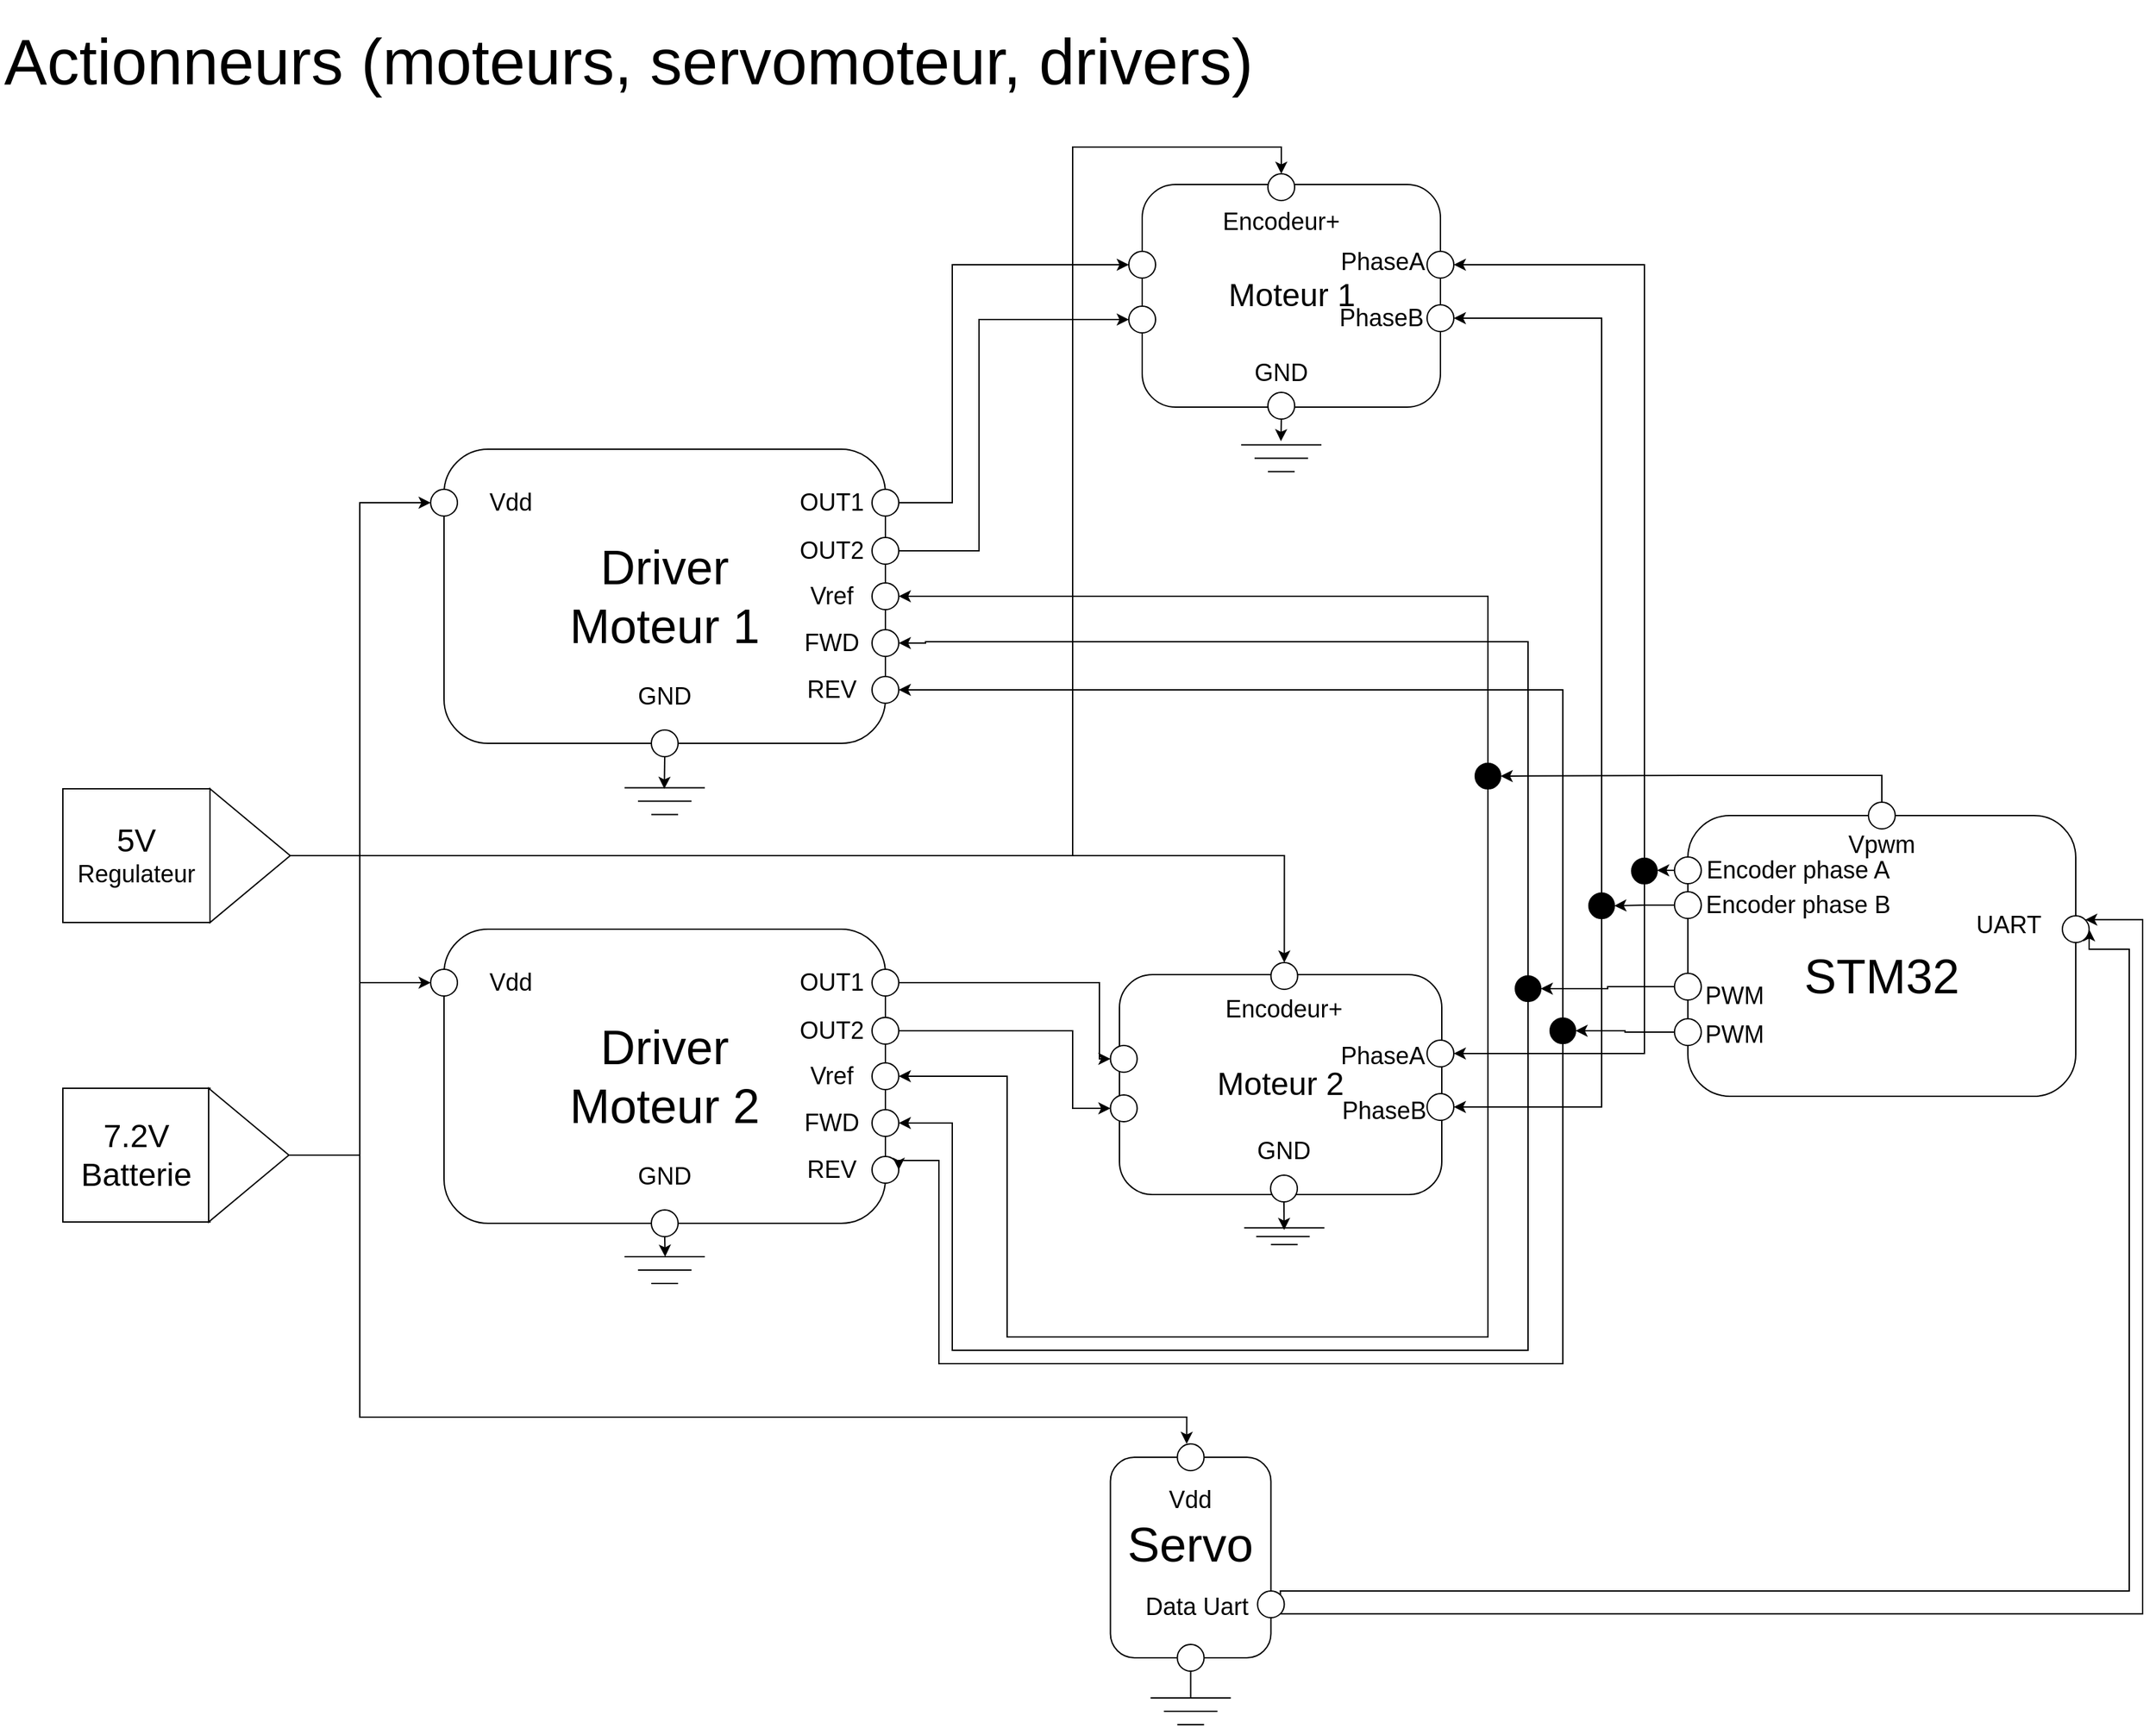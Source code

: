 <mxfile version="20.3.7" type="device"><diagram id="yaJs_AiTr__csZmTEp23" name="Page-1"><mxGraphModel dx="1966" dy="2011" grid="1" gridSize="10" guides="1" tooltips="1" connect="1" arrows="1" fold="1" page="1" pageScale="1" pageWidth="1500" pageHeight="1169" math="0" shadow="0"><root><mxCell id="0"/><mxCell id="1" parent="0"/><mxCell id="Ezad7PADaCHrqZy0jKnW-12" value="" style="rounded=1;whiteSpace=wrap;html=1;" parent="1" vertex="1"><mxGeometry x="340" y="16" width="330" height="220" as="geometry"/></mxCell><mxCell id="Ezad7PADaCHrqZy0jKnW-13" value="" style="ellipse;whiteSpace=wrap;html=1;aspect=fixed;" parent="1" vertex="1"><mxGeometry x="330" y="46" width="20" height="20" as="geometry"/></mxCell><mxCell id="F97fe4lu3n_g9ZZlrPwf-51" style="edgeStyle=orthogonalEdgeStyle;rounded=0;orthogonalLoop=1;jettySize=auto;html=1;exitX=0.5;exitY=1;exitDx=0;exitDy=0;strokeColor=#000000;fontSize=24;" edge="1" parent="1" source="Ezad7PADaCHrqZy0jKnW-16"><mxGeometry relative="1" as="geometry"><mxPoint x="504.692" y="270" as="targetPoint"/></mxGeometry></mxCell><mxCell id="Ezad7PADaCHrqZy0jKnW-16" value="" style="ellipse;whiteSpace=wrap;html=1;aspect=fixed;" parent="1" vertex="1"><mxGeometry x="495" y="226" width="20" height="20" as="geometry"/></mxCell><mxCell id="F97fe4lu3n_g9ZZlrPwf-118" style="edgeStyle=orthogonalEdgeStyle;rounded=0;orthogonalLoop=1;jettySize=auto;html=1;exitX=1;exitY=0.5;exitDx=0;exitDy=0;entryX=0;entryY=0.5;entryDx=0;entryDy=0;strokeColor=#000000;fontSize=18;" edge="1" parent="1" source="Ezad7PADaCHrqZy0jKnW-19" target="F97fe4lu3n_g9ZZlrPwf-6"><mxGeometry relative="1" as="geometry"><Array as="points"><mxPoint x="720" y="56"/><mxPoint x="720" y="-122"/></Array></mxGeometry></mxCell><mxCell id="Ezad7PADaCHrqZy0jKnW-19" value="" style="ellipse;whiteSpace=wrap;html=1;aspect=fixed;" parent="1" vertex="1"><mxGeometry x="660" y="46" width="20" height="20" as="geometry"/></mxCell><mxCell id="Ezad7PADaCHrqZy0jKnW-20" value="" style="ellipse;whiteSpace=wrap;html=1;aspect=fixed;" parent="1" vertex="1"><mxGeometry x="660" y="116" width="20" height="20" as="geometry"/></mxCell><mxCell id="Ezad7PADaCHrqZy0jKnW-21" value="" style="ellipse;whiteSpace=wrap;html=1;aspect=fixed;" parent="1" vertex="1"><mxGeometry x="660" y="151" width="20" height="20" as="geometry"/></mxCell><mxCell id="Ezad7PADaCHrqZy0jKnW-22" value="" style="ellipse;whiteSpace=wrap;html=1;aspect=fixed;" parent="1" vertex="1"><mxGeometry x="660" y="186" width="20" height="20" as="geometry"/></mxCell><mxCell id="Ezad7PADaCHrqZy0jKnW-43" value="Driver Moteur 1" style="text;html=1;strokeColor=none;fillColor=none;align=center;verticalAlign=middle;whiteSpace=wrap;rounded=0;fontSize=36;" parent="1" vertex="1"><mxGeometry x="420" y="111" width="170" height="30" as="geometry"/></mxCell><mxCell id="Ezad7PADaCHrqZy0jKnW-51" value="Vdd" style="text;html=1;strokeColor=none;fillColor=none;align=center;verticalAlign=middle;whiteSpace=wrap;rounded=0;fontSize=18;" parent="1" vertex="1"><mxGeometry x="360" y="41" width="60" height="30" as="geometry"/></mxCell><mxCell id="Ezad7PADaCHrqZy0jKnW-52" value="OUT1" style="text;html=1;strokeColor=none;fillColor=none;align=center;verticalAlign=middle;whiteSpace=wrap;rounded=0;fontSize=18;" parent="1" vertex="1"><mxGeometry x="600" y="41" width="60" height="30" as="geometry"/></mxCell><mxCell id="Ezad7PADaCHrqZy0jKnW-53" value="OUT2" style="text;html=1;strokeColor=none;fillColor=none;align=center;verticalAlign=middle;whiteSpace=wrap;rounded=0;fontSize=18;" parent="1" vertex="1"><mxGeometry x="600" y="77" width="60" height="30" as="geometry"/></mxCell><mxCell id="Ezad7PADaCHrqZy0jKnW-54" value="GND" style="text;html=1;strokeColor=none;fillColor=none;align=center;verticalAlign=middle;whiteSpace=wrap;rounded=0;fontSize=18;" parent="1" vertex="1"><mxGeometry x="475" y="186" width="60" height="30" as="geometry"/></mxCell><mxCell id="Ezad7PADaCHrqZy0jKnW-55" value="Vref" style="text;html=1;strokeColor=none;fillColor=none;align=center;verticalAlign=middle;whiteSpace=wrap;rounded=0;fontSize=18;" parent="1" vertex="1"><mxGeometry x="600" y="111" width="60" height="30" as="geometry"/></mxCell><mxCell id="Ezad7PADaCHrqZy0jKnW-56" value="FWD&lt;span style=&quot;color: rgba(0, 0, 0, 0); font-family: monospace; font-size: 0px; text-align: start;&quot;&gt;%3CmxGraphModel%3E%3Croot%3E%3CmxCell%20id%3D%220%22%2F%3E%3CmxCell%20id%3D%221%22%20parent%3D%220%22%2F%3E%3CmxCell%20id%3D%222%22%20value%3D%22Vdd%22%20style%3D%22text%3Bhtml%3D1%3BstrokeColor%3Dnone%3BfillColor%3Dnone%3Balign%3Dcenter%3BverticalAlign%3Dmiddle%3BwhiteSpace%3Dwrap%3Brounded%3D0%3BfontSize%3D18%3B%22%20vertex%3D%221%22%20parent%3D%221%22%3E%3CmxGeometry%20x%3D%22820%22%20y%3D%22295%22%20width%3D%2260%22%20height%3D%2230%22%20as%3D%22geometry%22%2F%3E%3C%2FmxCell%3E%3C%2Froot%3E%3C%2FmxGraphModel%3E&lt;/span&gt;" style="text;html=1;strokeColor=none;fillColor=none;align=center;verticalAlign=middle;whiteSpace=wrap;rounded=0;fontSize=18;" parent="1" vertex="1"><mxGeometry x="600" y="146" width="60" height="30" as="geometry"/></mxCell><mxCell id="Ezad7PADaCHrqZy0jKnW-57" value="REV" style="text;html=1;strokeColor=none;fillColor=none;align=center;verticalAlign=middle;whiteSpace=wrap;rounded=0;fontSize=18;" parent="1" vertex="1"><mxGeometry x="600" y="181" width="60" height="30" as="geometry"/></mxCell><mxCell id="Ezad7PADaCHrqZy0jKnW-58" value="" style="rounded=1;whiteSpace=wrap;html=1;fontSize=18;" parent="1" vertex="1"><mxGeometry x="1270" y="290" width="290" height="210" as="geometry"/></mxCell><mxCell id="Ezad7PADaCHrqZy0jKnW-65" value="&lt;font style=&quot;font-size: 36px;&quot;&gt;STM32&lt;/font&gt;" style="text;html=1;strokeColor=none;fillColor=none;align=center;verticalAlign=middle;whiteSpace=wrap;rounded=0;fontSize=18;" parent="1" vertex="1"><mxGeometry x="1385" y="395" width="60" height="30" as="geometry"/></mxCell><mxCell id="F97fe4lu3n_g9ZZlrPwf-148" style="edgeStyle=orthogonalEdgeStyle;rounded=0;orthogonalLoop=1;jettySize=auto;html=1;exitX=0;exitY=0.5;exitDx=0;exitDy=0;entryX=1;entryY=0.5;entryDx=0;entryDy=0;strokeColor=#000000;fontSize=18;" edge="1" parent="1" source="Ezad7PADaCHrqZy0jKnW-66" target="F97fe4lu3n_g9ZZlrPwf-108"><mxGeometry relative="1" as="geometry"/></mxCell><mxCell id="Ezad7PADaCHrqZy0jKnW-66" value="" style="ellipse;whiteSpace=wrap;html=1;aspect=fixed;fontSize=36;" parent="1" vertex="1"><mxGeometry x="1260" y="347" width="20" height="20" as="geometry"/></mxCell><mxCell id="F97fe4lu3n_g9ZZlrPwf-69" style="edgeStyle=orthogonalEdgeStyle;rounded=0;orthogonalLoop=1;jettySize=auto;html=1;exitX=0;exitY=0.5;exitDx=0;exitDy=0;entryX=1;entryY=0.5;entryDx=0;entryDy=0;strokeColor=#000000;fontSize=24;" edge="1" parent="1" source="Ezad7PADaCHrqZy0jKnW-67" target="F97fe4lu3n_g9ZZlrPwf-67"><mxGeometry relative="1" as="geometry"/></mxCell><mxCell id="Ezad7PADaCHrqZy0jKnW-67" value="" style="ellipse;whiteSpace=wrap;html=1;aspect=fixed;fontSize=36;" parent="1" vertex="1"><mxGeometry x="1260" y="408" width="20" height="20" as="geometry"/></mxCell><mxCell id="F97fe4lu3n_g9ZZlrPwf-70" style="edgeStyle=orthogonalEdgeStyle;rounded=0;orthogonalLoop=1;jettySize=auto;html=1;exitX=0;exitY=0.5;exitDx=0;exitDy=0;entryX=1;entryY=0.5;entryDx=0;entryDy=0;strokeColor=#000000;fontSize=24;" edge="1" parent="1" source="Ezad7PADaCHrqZy0jKnW-68" target="F97fe4lu3n_g9ZZlrPwf-68"><mxGeometry relative="1" as="geometry"/></mxCell><mxCell id="Ezad7PADaCHrqZy0jKnW-68" value="" style="ellipse;whiteSpace=wrap;html=1;aspect=fixed;fontSize=36;" parent="1" vertex="1"><mxGeometry x="1260" y="442" width="20" height="20" as="geometry"/></mxCell><mxCell id="Ezad7PADaCHrqZy0jKnW-96" value="" style="rounded=1;whiteSpace=wrap;html=1;fontSize=36;fillColor=#FFFFFF;" parent="1" vertex="1"><mxGeometry x="838.25" y="770" width="120" height="150" as="geometry"/></mxCell><mxCell id="Ezad7PADaCHrqZy0jKnW-97" value="Servo" style="text;html=1;strokeColor=none;fillColor=none;align=center;verticalAlign=middle;whiteSpace=wrap;rounded=0;fontSize=36;" parent="1" vertex="1"><mxGeometry x="848.25" y="820" width="100" height="30" as="geometry"/></mxCell><mxCell id="Ezad7PADaCHrqZy0jKnW-98" value="" style="ellipse;whiteSpace=wrap;html=1;aspect=fixed;fontSize=36;fillColor=#FFFFFF;" parent="1" vertex="1"><mxGeometry x="888.25" y="760" width="20" height="20" as="geometry"/></mxCell><mxCell id="Ezad7PADaCHrqZy0jKnW-99" value="" style="ellipse;whiteSpace=wrap;html=1;aspect=fixed;fontSize=36;fillColor=#FFFFFF;" parent="1" vertex="1"><mxGeometry x="888.25" y="910" width="20" height="20" as="geometry"/></mxCell><mxCell id="F97fe4lu3n_g9ZZlrPwf-145" style="edgeStyle=orthogonalEdgeStyle;rounded=0;orthogonalLoop=1;jettySize=auto;html=1;exitX=1;exitY=0;exitDx=0;exitDy=0;entryX=1;entryY=0.5;entryDx=0;entryDy=0;strokeColor=#000000;fontSize=18;" edge="1" parent="1" source="Ezad7PADaCHrqZy0jKnW-100" target="Ezad7PADaCHrqZy0jKnW-106"><mxGeometry relative="1" as="geometry"><Array as="points"><mxPoint x="965" y="870"/><mxPoint x="1600" y="870"/><mxPoint x="1600" y="390"/><mxPoint x="1570" y="390"/></Array></mxGeometry></mxCell><mxCell id="F97fe4lu3n_g9ZZlrPwf-160" style="edgeStyle=orthogonalEdgeStyle;rounded=0;orthogonalLoop=1;jettySize=auto;html=1;exitX=1;exitY=1;exitDx=0;exitDy=0;entryX=1;entryY=0;entryDx=0;entryDy=0;strokeColor=#000000;fontSize=18;" edge="1" parent="1" source="Ezad7PADaCHrqZy0jKnW-100" target="Ezad7PADaCHrqZy0jKnW-106"><mxGeometry relative="1" as="geometry"><Array as="points"><mxPoint x="1610" y="887"/><mxPoint x="1610" y="368"/></Array></mxGeometry></mxCell><mxCell id="Ezad7PADaCHrqZy0jKnW-100" value="" style="ellipse;whiteSpace=wrap;html=1;aspect=fixed;fontSize=36;fillColor=#FFFFFF;" parent="1" vertex="1"><mxGeometry x="948.25" y="870" width="20" height="20" as="geometry"/></mxCell><mxCell id="Ezad7PADaCHrqZy0jKnW-101" value="" style="endArrow=none;html=1;rounded=0;fontSize=18;" parent="1" edge="1"><mxGeometry width="50" height="50" relative="1" as="geometry"><mxPoint x="868.25" y="950" as="sourcePoint"/><mxPoint x="928.25" y="950" as="targetPoint"/></mxGeometry></mxCell><mxCell id="Ezad7PADaCHrqZy0jKnW-102" value="" style="endArrow=none;html=1;rounded=0;fontSize=18;" parent="1" edge="1"><mxGeometry width="50" height="50" relative="1" as="geometry"><mxPoint x="878.25" y="960" as="sourcePoint"/><mxPoint x="918.25" y="960" as="targetPoint"/></mxGeometry></mxCell><mxCell id="Ezad7PADaCHrqZy0jKnW-103" value="" style="endArrow=none;html=1;rounded=0;fontSize=18;" parent="1" edge="1"><mxGeometry width="50" height="50" relative="1" as="geometry"><mxPoint x="888.25" y="970" as="sourcePoint"/><mxPoint x="908.25" y="970" as="targetPoint"/></mxGeometry></mxCell><mxCell id="Ezad7PADaCHrqZy0jKnW-104" value="" style="endArrow=none;html=1;rounded=0;fontSize=36;exitX=0.5;exitY=1;exitDx=0;exitDy=0;" parent="1" source="Ezad7PADaCHrqZy0jKnW-99" edge="1"><mxGeometry width="50" height="50" relative="1" as="geometry"><mxPoint x="1308.25" y="940" as="sourcePoint"/><mxPoint x="898.25" y="950" as="targetPoint"/></mxGeometry></mxCell><mxCell id="Ezad7PADaCHrqZy0jKnW-106" value="" style="ellipse;whiteSpace=wrap;html=1;aspect=fixed;fontSize=36;fillColor=#FFFFFF;" parent="1" vertex="1"><mxGeometry x="1550" y="365" width="20" height="20" as="geometry"/></mxCell><mxCell id="Ezad7PADaCHrqZy0jKnW-109" value="&lt;font style=&quot;font-size: 18px;&quot;&gt;Vdd&lt;/font&gt;" style="text;html=1;strokeColor=none;fillColor=none;align=center;verticalAlign=middle;whiteSpace=wrap;rounded=0;fontSize=36;" parent="1" vertex="1"><mxGeometry x="868.25" y="780" width="60" height="30" as="geometry"/></mxCell><mxCell id="Ezad7PADaCHrqZy0jKnW-110" value="&lt;span style=&quot;font-size: 18px;&quot;&gt;Data Uart&lt;/span&gt;" style="text;html=1;strokeColor=none;fillColor=none;align=center;verticalAlign=middle;whiteSpace=wrap;rounded=0;fontSize=36;" parent="1" vertex="1"><mxGeometry x="858.25" y="860" width="90" height="30" as="geometry"/></mxCell><mxCell id="Ezad7PADaCHrqZy0jKnW-111" value="&lt;font style=&quot;font-size: 18px;&quot;&gt;UART&lt;br&gt;&lt;/font&gt;" style="text;html=1;strokeColor=none;fillColor=none;align=center;verticalAlign=middle;whiteSpace=wrap;rounded=0;fontSize=36;" parent="1" vertex="1"><mxGeometry x="1480" y="350" width="60" height="30" as="geometry"/></mxCell><mxCell id="Ezad7PADaCHrqZy0jKnW-112" value="&lt;font style=&quot;font-size: 18px;&quot;&gt;PWM&lt;/font&gt;" style="text;html=1;strokeColor=none;fillColor=none;align=center;verticalAlign=middle;whiteSpace=wrap;rounded=0;fontSize=36;" parent="1" vertex="1"><mxGeometry x="1275" y="432" width="60" height="30" as="geometry"/></mxCell><mxCell id="Ezad7PADaCHrqZy0jKnW-113" value="&lt;font style=&quot;font-size: 18px;&quot;&gt;PWM&lt;/font&gt;" style="text;html=1;strokeColor=none;fillColor=none;align=center;verticalAlign=middle;whiteSpace=wrap;rounded=0;fontSize=36;" parent="1" vertex="1"><mxGeometry x="1275" y="403" width="60" height="30" as="geometry"/></mxCell><mxCell id="Ezad7PADaCHrqZy0jKnW-114" value="&lt;font style=&quot;font-size: 18px;&quot;&gt;Vpwm&lt;/font&gt;" style="text;html=1;strokeColor=none;fillColor=none;align=center;verticalAlign=middle;whiteSpace=wrap;rounded=0;fontSize=36;" parent="1" vertex="1"><mxGeometry x="1385" y="290" width="60" height="30" as="geometry"/></mxCell><mxCell id="ZsWHqV0eEDqbIFWcdJZ_-2" value="" style="whiteSpace=wrap;html=1;rotation=-90;" parent="1" vertex="1"><mxGeometry x="60" y="489" width="100" height="110" as="geometry"/></mxCell><mxCell id="ZsWHqV0eEDqbIFWcdJZ_-4" value="&lt;font style=&quot;font-size: 24px;&quot;&gt;7.2V&lt;br&gt;Batterie&lt;/font&gt;" style="text;html=1;strokeColor=none;fillColor=none;align=center;verticalAlign=middle;whiteSpace=wrap;rounded=0;" parent="1" vertex="1"><mxGeometry x="80" y="529" width="60" height="30" as="geometry"/></mxCell><mxCell id="F97fe4lu3n_g9ZZlrPwf-79" style="edgeStyle=orthogonalEdgeStyle;rounded=0;orthogonalLoop=1;jettySize=auto;html=1;exitX=1;exitY=0.5;exitDx=0;exitDy=0;entryX=0;entryY=0.5;entryDx=0;entryDy=0;strokeColor=#000000;fontSize=48;" edge="1" parent="1" source="ZsWHqV0eEDqbIFWcdJZ_-5" target="F97fe4lu3n_g9ZZlrPwf-13"><mxGeometry relative="1" as="geometry"/></mxCell><mxCell id="F97fe4lu3n_g9ZZlrPwf-80" style="edgeStyle=orthogonalEdgeStyle;rounded=0;orthogonalLoop=1;jettySize=auto;html=1;exitX=1;exitY=0.5;exitDx=0;exitDy=0;entryX=0;entryY=0.5;entryDx=0;entryDy=0;strokeColor=#000000;fontSize=48;" edge="1" parent="1" source="ZsWHqV0eEDqbIFWcdJZ_-5" target="Ezad7PADaCHrqZy0jKnW-13"><mxGeometry relative="1" as="geometry"/></mxCell><mxCell id="F97fe4lu3n_g9ZZlrPwf-159" style="edgeStyle=orthogonalEdgeStyle;rounded=0;orthogonalLoop=1;jettySize=auto;html=1;exitX=1;exitY=0.5;exitDx=0;exitDy=0;entryX=0.5;entryY=0;entryDx=0;entryDy=0;strokeColor=#000000;fontSize=18;" edge="1" parent="1"><mxGeometry relative="1" as="geometry"><mxPoint x="221" y="544" as="sourcePoint"/><mxPoint x="895.25" y="760" as="targetPoint"/><Array as="points"><mxPoint x="277" y="544"/><mxPoint x="277" y="740"/><mxPoint x="895" y="740"/></Array></mxGeometry></mxCell><mxCell id="ZsWHqV0eEDqbIFWcdJZ_-5" value="" style="triangle;whiteSpace=wrap;html=1;fontSize=24;rotation=0;" parent="1" vertex="1"><mxGeometry x="164" y="494" width="60" height="100" as="geometry"/></mxCell><mxCell id="ZsWHqV0eEDqbIFWcdJZ_-6" value="" style="whiteSpace=wrap;html=1;rotation=-90;" parent="1" vertex="1"><mxGeometry x="60" y="265" width="100" height="110" as="geometry"/></mxCell><mxCell id="F97fe4lu3n_g9ZZlrPwf-139" style="edgeStyle=orthogonalEdgeStyle;rounded=0;orthogonalLoop=1;jettySize=auto;html=1;exitX=1;exitY=0.5;exitDx=0;exitDy=0;entryX=0.5;entryY=0;entryDx=0;entryDy=0;strokeColor=#000000;fontSize=18;" edge="1" parent="1" source="ZsWHqV0eEDqbIFWcdJZ_-7" target="F97fe4lu3n_g9ZZlrPwf-82"><mxGeometry relative="1" as="geometry"/></mxCell><mxCell id="F97fe4lu3n_g9ZZlrPwf-140" style="edgeStyle=orthogonalEdgeStyle;rounded=0;orthogonalLoop=1;jettySize=auto;html=1;exitX=1;exitY=0.5;exitDx=0;exitDy=0;strokeColor=#000000;fontSize=18;entryX=0.5;entryY=0;entryDx=0;entryDy=0;" edge="1" parent="1" source="ZsWHqV0eEDqbIFWcdJZ_-7" target="F97fe4lu3n_g9ZZlrPwf-85"><mxGeometry relative="1" as="geometry"><mxPoint x="850" y="-30" as="targetPoint"/><Array as="points"><mxPoint x="810" y="320"/><mxPoint x="810" y="-210"/><mxPoint x="966" y="-210"/></Array></mxGeometry></mxCell><mxCell id="ZsWHqV0eEDqbIFWcdJZ_-7" value="" style="triangle;whiteSpace=wrap;html=1;fontSize=24;rotation=0;" parent="1" vertex="1"><mxGeometry x="165" y="270" width="60" height="100" as="geometry"/></mxCell><mxCell id="ZsWHqV0eEDqbIFWcdJZ_-8" value="&lt;font style=&quot;&quot;&gt;&lt;span style=&quot;font-size: 24px;&quot;&gt;5V&lt;/span&gt;&lt;br&gt;&lt;font style=&quot;font-size: 18px;&quot;&gt;Regulateur&lt;/font&gt;&lt;/font&gt;" style="text;html=1;strokeColor=none;fillColor=none;align=center;verticalAlign=middle;whiteSpace=wrap;rounded=0;" parent="1" vertex="1"><mxGeometry x="80" y="305" width="60" height="30" as="geometry"/></mxCell><mxCell id="F97fe4lu3n_g9ZZlrPwf-119" style="edgeStyle=orthogonalEdgeStyle;rounded=0;orthogonalLoop=1;jettySize=auto;html=1;exitX=1;exitY=0.5;exitDx=0;exitDy=0;entryX=0;entryY=0.5;entryDx=0;entryDy=0;strokeColor=#000000;fontSize=18;" edge="1" parent="1" source="F97fe4lu3n_g9ZZlrPwf-2" target="F97fe4lu3n_g9ZZlrPwf-7"><mxGeometry relative="1" as="geometry"><Array as="points"><mxPoint x="740" y="92"/><mxPoint x="740" y="-81"/></Array></mxGeometry></mxCell><mxCell id="F97fe4lu3n_g9ZZlrPwf-2" value="" style="ellipse;whiteSpace=wrap;html=1;aspect=fixed;" vertex="1" parent="1"><mxGeometry x="660" y="82" width="20" height="20" as="geometry"/></mxCell><mxCell id="F97fe4lu3n_g9ZZlrPwf-4" value="" style="rounded=1;whiteSpace=wrap;html=1;fontSize=36;rotation=90;" vertex="1" parent="1"><mxGeometry x="890.25" y="-210.25" width="166.5" height="223" as="geometry"/></mxCell><mxCell id="F97fe4lu3n_g9ZZlrPwf-5" value="" style="rounded=1;whiteSpace=wrap;html=1;fontSize=36;rotation=90;" vertex="1" parent="1"><mxGeometry x="883.25" y="370.75" width="164.5" height="241" as="geometry"/></mxCell><mxCell id="F97fe4lu3n_g9ZZlrPwf-6" value="" style="ellipse;whiteSpace=wrap;html=1;aspect=fixed;fontSize=36;" vertex="1" parent="1"><mxGeometry x="852" y="-132" width="20" height="20" as="geometry"/></mxCell><mxCell id="F97fe4lu3n_g9ZZlrPwf-7" value="" style="ellipse;whiteSpace=wrap;html=1;aspect=fixed;fontSize=36;" vertex="1" parent="1"><mxGeometry x="852" y="-91" width="20" height="20" as="geometry"/></mxCell><mxCell id="F97fe4lu3n_g9ZZlrPwf-8" value="" style="ellipse;whiteSpace=wrap;html=1;aspect=fixed;fontSize=36;" vertex="1" parent="1"><mxGeometry x="838.25" y="462" width="20" height="20" as="geometry"/></mxCell><mxCell id="F97fe4lu3n_g9ZZlrPwf-9" value="" style="ellipse;whiteSpace=wrap;html=1;aspect=fixed;fontSize=36;" vertex="1" parent="1"><mxGeometry x="838.25" y="499" width="20" height="20" as="geometry"/></mxCell><mxCell id="F97fe4lu3n_g9ZZlrPwf-10" value="Moteur 1" style="text;html=1;strokeColor=none;fillColor=none;align=center;verticalAlign=middle;whiteSpace=wrap;rounded=0;fontSize=24;" vertex="1" parent="1"><mxGeometry x="913.5" y="-113.75" width="120" height="30" as="geometry"/></mxCell><mxCell id="F97fe4lu3n_g9ZZlrPwf-11" value="Moteur 2" style="text;html=1;strokeColor=none;fillColor=none;align=center;verticalAlign=middle;whiteSpace=wrap;rounded=0;fontSize=24;" vertex="1" parent="1"><mxGeometry x="913" y="472.75" width="105" height="37" as="geometry"/></mxCell><mxCell id="F97fe4lu3n_g9ZZlrPwf-12" value="" style="rounded=1;whiteSpace=wrap;html=1;" vertex="1" parent="1"><mxGeometry x="340" y="375" width="330" height="220" as="geometry"/></mxCell><mxCell id="F97fe4lu3n_g9ZZlrPwf-13" value="" style="ellipse;whiteSpace=wrap;html=1;aspect=fixed;" vertex="1" parent="1"><mxGeometry x="330" y="405" width="20" height="20" as="geometry"/></mxCell><mxCell id="F97fe4lu3n_g9ZZlrPwf-40" style="edgeStyle=orthogonalEdgeStyle;rounded=0;orthogonalLoop=1;jettySize=auto;html=1;exitX=0.5;exitY=1;exitDx=0;exitDy=0;strokeColor=#000000;fontSize=24;" edge="1" parent="1" source="F97fe4lu3n_g9ZZlrPwf-14"><mxGeometry relative="1" as="geometry"><mxPoint x="505.323" y="620" as="targetPoint"/></mxGeometry></mxCell><mxCell id="F97fe4lu3n_g9ZZlrPwf-14" value="" style="ellipse;whiteSpace=wrap;html=1;aspect=fixed;" vertex="1" parent="1"><mxGeometry x="495" y="585" width="20" height="20" as="geometry"/></mxCell><mxCell id="F97fe4lu3n_g9ZZlrPwf-132" style="edgeStyle=orthogonalEdgeStyle;rounded=0;orthogonalLoop=1;jettySize=auto;html=1;exitX=1;exitY=0.5;exitDx=0;exitDy=0;entryX=0;entryY=0.5;entryDx=0;entryDy=0;strokeColor=#000000;fontSize=18;" edge="1" parent="1" source="F97fe4lu3n_g9ZZlrPwf-15" target="F97fe4lu3n_g9ZZlrPwf-8"><mxGeometry relative="1" as="geometry"><Array as="points"><mxPoint x="830" y="415"/><mxPoint x="830" y="472"/></Array></mxGeometry></mxCell><mxCell id="F97fe4lu3n_g9ZZlrPwf-15" value="" style="ellipse;whiteSpace=wrap;html=1;aspect=fixed;" vertex="1" parent="1"><mxGeometry x="660" y="405" width="20" height="20" as="geometry"/></mxCell><mxCell id="F97fe4lu3n_g9ZZlrPwf-16" value="" style="ellipse;whiteSpace=wrap;html=1;aspect=fixed;" vertex="1" parent="1"><mxGeometry x="660" y="475" width="20" height="20" as="geometry"/></mxCell><mxCell id="F97fe4lu3n_g9ZZlrPwf-17" value="" style="ellipse;whiteSpace=wrap;html=1;aspect=fixed;" vertex="1" parent="1"><mxGeometry x="660" y="510" width="20" height="20" as="geometry"/></mxCell><mxCell id="F97fe4lu3n_g9ZZlrPwf-18" value="" style="ellipse;whiteSpace=wrap;html=1;aspect=fixed;" vertex="1" parent="1"><mxGeometry x="660" y="545" width="20" height="20" as="geometry"/></mxCell><mxCell id="F97fe4lu3n_g9ZZlrPwf-19" value="Driver Moteur 2" style="text;html=1;strokeColor=none;fillColor=none;align=center;verticalAlign=middle;whiteSpace=wrap;rounded=0;fontSize=36;" vertex="1" parent="1"><mxGeometry x="420" y="470" width="170" height="30" as="geometry"/></mxCell><mxCell id="F97fe4lu3n_g9ZZlrPwf-20" value="Vdd" style="text;html=1;strokeColor=none;fillColor=none;align=center;verticalAlign=middle;whiteSpace=wrap;rounded=0;fontSize=18;" vertex="1" parent="1"><mxGeometry x="360" y="400" width="60" height="30" as="geometry"/></mxCell><mxCell id="F97fe4lu3n_g9ZZlrPwf-21" value="OUT1" style="text;html=1;strokeColor=none;fillColor=none;align=center;verticalAlign=middle;whiteSpace=wrap;rounded=0;fontSize=18;" vertex="1" parent="1"><mxGeometry x="600" y="400" width="60" height="30" as="geometry"/></mxCell><mxCell id="F97fe4lu3n_g9ZZlrPwf-22" value="OUT2" style="text;html=1;strokeColor=none;fillColor=none;align=center;verticalAlign=middle;whiteSpace=wrap;rounded=0;fontSize=18;" vertex="1" parent="1"><mxGeometry x="600" y="436" width="60" height="30" as="geometry"/></mxCell><mxCell id="F97fe4lu3n_g9ZZlrPwf-23" value="GND" style="text;html=1;strokeColor=none;fillColor=none;align=center;verticalAlign=middle;whiteSpace=wrap;rounded=0;fontSize=18;" vertex="1" parent="1"><mxGeometry x="475" y="545" width="60" height="30" as="geometry"/></mxCell><mxCell id="F97fe4lu3n_g9ZZlrPwf-24" value="Vref" style="text;html=1;strokeColor=none;fillColor=none;align=center;verticalAlign=middle;whiteSpace=wrap;rounded=0;fontSize=18;" vertex="1" parent="1"><mxGeometry x="600" y="470" width="60" height="30" as="geometry"/></mxCell><mxCell id="F97fe4lu3n_g9ZZlrPwf-25" value="FWD&lt;span style=&quot;color: rgba(0, 0, 0, 0); font-family: monospace; font-size: 0px; text-align: start;&quot;&gt;%3CmxGraphModel%3E%3Croot%3E%3CmxCell%20id%3D%220%22%2F%3E%3CmxCell%20id%3D%221%22%20parent%3D%220%22%2F%3E%3CmxCell%20id%3D%222%22%20value%3D%22Vdd%22%20style%3D%22text%3Bhtml%3D1%3BstrokeColor%3Dnone%3BfillColor%3Dnone%3Balign%3Dcenter%3BverticalAlign%3Dmiddle%3BwhiteSpace%3Dwrap%3Brounded%3D0%3BfontSize%3D18%3B%22%20vertex%3D%221%22%20parent%3D%221%22%3E%3CmxGeometry%20x%3D%22820%22%20y%3D%22295%22%20width%3D%2260%22%20height%3D%2230%22%20as%3D%22geometry%22%2F%3E%3C%2FmxCell%3E%3C%2Froot%3E%3C%2FmxGraphModel%3E&lt;/span&gt;" style="text;html=1;strokeColor=none;fillColor=none;align=center;verticalAlign=middle;whiteSpace=wrap;rounded=0;fontSize=18;" vertex="1" parent="1"><mxGeometry x="600" y="505" width="60" height="30" as="geometry"/></mxCell><mxCell id="F97fe4lu3n_g9ZZlrPwf-26" value="REV" style="text;html=1;strokeColor=none;fillColor=none;align=center;verticalAlign=middle;whiteSpace=wrap;rounded=0;fontSize=18;" vertex="1" parent="1"><mxGeometry x="600" y="540" width="60" height="30" as="geometry"/></mxCell><mxCell id="F97fe4lu3n_g9ZZlrPwf-134" style="edgeStyle=orthogonalEdgeStyle;rounded=0;orthogonalLoop=1;jettySize=auto;html=1;exitX=1;exitY=0.5;exitDx=0;exitDy=0;entryX=0;entryY=0.5;entryDx=0;entryDy=0;strokeColor=#000000;fontSize=18;" edge="1" parent="1" source="F97fe4lu3n_g9ZZlrPwf-27" target="F97fe4lu3n_g9ZZlrPwf-9"><mxGeometry relative="1" as="geometry"><Array as="points"><mxPoint x="810" y="451"/><mxPoint x="810" y="509"/></Array></mxGeometry></mxCell><mxCell id="F97fe4lu3n_g9ZZlrPwf-27" value="" style="ellipse;whiteSpace=wrap;html=1;aspect=fixed;" vertex="1" parent="1"><mxGeometry x="660" y="441" width="20" height="20" as="geometry"/></mxCell><mxCell id="F97fe4lu3n_g9ZZlrPwf-37" value="" style="endArrow=none;html=1;rounded=0;fontSize=18;" edge="1" parent="1"><mxGeometry width="50" height="50" relative="1" as="geometry"><mxPoint x="495" y="640" as="sourcePoint"/><mxPoint x="515" y="640" as="targetPoint"/></mxGeometry></mxCell><mxCell id="F97fe4lu3n_g9ZZlrPwf-38" value="" style="endArrow=none;html=1;rounded=0;fontSize=18;" edge="1" parent="1"><mxGeometry width="50" height="50" relative="1" as="geometry"><mxPoint x="485" y="630" as="sourcePoint"/><mxPoint x="525" y="630" as="targetPoint"/></mxGeometry></mxCell><mxCell id="F97fe4lu3n_g9ZZlrPwf-39" value="" style="endArrow=none;html=1;rounded=0;fontSize=18;" edge="1" parent="1"><mxGeometry width="50" height="50" relative="1" as="geometry"><mxPoint x="475" y="620" as="sourcePoint"/><mxPoint x="535" y="620" as="targetPoint"/></mxGeometry></mxCell><mxCell id="F97fe4lu3n_g9ZZlrPwf-48" value="" style="endArrow=none;html=1;rounded=0;fontSize=18;" edge="1" parent="1"><mxGeometry width="50" height="50" relative="1" as="geometry"><mxPoint x="495" y="289.23" as="sourcePoint"/><mxPoint x="515" y="289.23" as="targetPoint"/></mxGeometry></mxCell><mxCell id="F97fe4lu3n_g9ZZlrPwf-49" value="" style="endArrow=none;html=1;rounded=0;fontSize=18;" edge="1" parent="1"><mxGeometry width="50" height="50" relative="1" as="geometry"><mxPoint x="485" y="279.23" as="sourcePoint"/><mxPoint x="525" y="279.23" as="targetPoint"/></mxGeometry></mxCell><mxCell id="F97fe4lu3n_g9ZZlrPwf-50" value="" style="endArrow=none;html=1;rounded=0;fontSize=18;" edge="1" parent="1"><mxGeometry width="50" height="50" relative="1" as="geometry"><mxPoint x="475" y="269.23" as="sourcePoint"/><mxPoint x="535" y="269.23" as="targetPoint"/></mxGeometry></mxCell><mxCell id="F97fe4lu3n_g9ZZlrPwf-92" style="edgeStyle=orthogonalEdgeStyle;rounded=0;orthogonalLoop=1;jettySize=auto;html=1;exitX=0.5;exitY=1;exitDx=0;exitDy=0;strokeColor=#000000;fontSize=18;" edge="1" parent="1" source="Ezad7PADaCHrqZy0jKnW-87"><mxGeometry relative="1" as="geometry"><mxPoint x="680" y="485" as="targetPoint"/><Array as="points"><mxPoint x="1120" y="680"/><mxPoint x="761" y="680"/><mxPoint x="761" y="485"/></Array></mxGeometry></mxCell><mxCell id="F97fe4lu3n_g9ZZlrPwf-93" style="edgeStyle=orthogonalEdgeStyle;rounded=0;orthogonalLoop=1;jettySize=auto;html=1;exitX=0.5;exitY=0;exitDx=0;exitDy=0;strokeColor=#000000;fontSize=18;entryX=1;entryY=0.5;entryDx=0;entryDy=0;" edge="1" parent="1" source="Ezad7PADaCHrqZy0jKnW-87" target="Ezad7PADaCHrqZy0jKnW-20"><mxGeometry relative="1" as="geometry"><mxPoint x="700" y="150" as="targetPoint"/><Array as="points"><mxPoint x="1120" y="126"/></Array></mxGeometry></mxCell><mxCell id="Ezad7PADaCHrqZy0jKnW-87" value="" style="ellipse;whiteSpace=wrap;html=1;aspect=fixed;fontSize=36;fillColor=#000000;" parent="1" vertex="1"><mxGeometry x="1111" y="251" width="19" height="19" as="geometry"/></mxCell><mxCell id="F97fe4lu3n_g9ZZlrPwf-73" style="edgeStyle=orthogonalEdgeStyle;rounded=0;orthogonalLoop=1;jettySize=auto;html=1;exitX=0.5;exitY=0;exitDx=0;exitDy=0;strokeColor=#000000;fontSize=24;entryX=1;entryY=0.5;entryDx=0;entryDy=0;" edge="1" parent="1" source="F97fe4lu3n_g9ZZlrPwf-67" target="Ezad7PADaCHrqZy0jKnW-21"><mxGeometry relative="1" as="geometry"><mxPoint x="1129.5" y="395" as="sourcePoint"/><mxPoint x="650.0" y="161" as="targetPoint"/><Array as="points"><mxPoint x="1150" y="160"/><mxPoint x="700" y="160"/></Array></mxGeometry></mxCell><mxCell id="F97fe4lu3n_g9ZZlrPwf-149" style="edgeStyle=orthogonalEdgeStyle;rounded=0;orthogonalLoop=1;jettySize=auto;html=1;exitX=0.5;exitY=1;exitDx=0;exitDy=0;strokeColor=#000000;fontSize=18;entryX=1;entryY=0.5;entryDx=0;entryDy=0;" edge="1" parent="1" source="F97fe4lu3n_g9ZZlrPwf-67" target="F97fe4lu3n_g9ZZlrPwf-17"><mxGeometry relative="1" as="geometry"><mxPoint x="710" y="530" as="targetPoint"/><Array as="points"><mxPoint x="1150" y="690"/><mxPoint x="720" y="690"/><mxPoint x="720" y="520"/></Array></mxGeometry></mxCell><mxCell id="F97fe4lu3n_g9ZZlrPwf-67" value="" style="ellipse;whiteSpace=wrap;html=1;aspect=fixed;fontSize=36;fillColor=#000000;" vertex="1" parent="1"><mxGeometry x="1141" y="410" width="19" height="19" as="geometry"/></mxCell><mxCell id="F97fe4lu3n_g9ZZlrPwf-71" style="edgeStyle=orthogonalEdgeStyle;rounded=0;orthogonalLoop=1;jettySize=auto;html=1;exitX=0.5;exitY=1;exitDx=0;exitDy=0;strokeColor=#000000;fontSize=24;entryX=1;entryY=0.5;entryDx=0;entryDy=0;" edge="1" parent="1" source="F97fe4lu3n_g9ZZlrPwf-68" target="F97fe4lu3n_g9ZZlrPwf-18"><mxGeometry relative="1" as="geometry"><mxPoint x="700" y="580" as="targetPoint"/><Array as="points"><mxPoint x="1176" y="700"/><mxPoint x="710" y="700"/><mxPoint x="710" y="548"/><mxPoint x="680" y="548"/></Array></mxGeometry></mxCell><mxCell id="F97fe4lu3n_g9ZZlrPwf-72" style="edgeStyle=orthogonalEdgeStyle;rounded=0;orthogonalLoop=1;jettySize=auto;html=1;exitX=0.5;exitY=0;exitDx=0;exitDy=0;entryX=1;entryY=0.5;entryDx=0;entryDy=0;strokeColor=#000000;fontSize=24;" edge="1" parent="1" source="F97fe4lu3n_g9ZZlrPwf-68" target="Ezad7PADaCHrqZy0jKnW-22"><mxGeometry relative="1" as="geometry"><mxPoint x="657.0" y="189" as="targetPoint"/><Array as="points"><mxPoint x="1176" y="196"/></Array></mxGeometry></mxCell><mxCell id="F97fe4lu3n_g9ZZlrPwf-68" value="" style="ellipse;whiteSpace=wrap;html=1;aspect=fixed;fontSize=36;fillColor=#000000;" vertex="1" parent="1"><mxGeometry x="1167" y="441.5" width="19" height="19" as="geometry"/></mxCell><mxCell id="F97fe4lu3n_g9ZZlrPwf-75" value="&lt;font style=&quot;font-size: 48px;&quot;&gt;Actionneurs (moteurs, servomoteur, drivers)&lt;/font&gt;" style="text;html=1;strokeColor=none;fillColor=none;align=center;verticalAlign=middle;whiteSpace=wrap;rounded=0;fontSize=24;" vertex="1" parent="1"><mxGeometry x="8.25" y="-320" width="940" height="92" as="geometry"/></mxCell><mxCell id="F97fe4lu3n_g9ZZlrPwf-147" style="edgeStyle=orthogonalEdgeStyle;rounded=0;orthogonalLoop=1;jettySize=auto;html=1;exitX=0.5;exitY=0;exitDx=0;exitDy=0;entryX=1;entryY=0.5;entryDx=0;entryDy=0;strokeColor=#000000;fontSize=18;" edge="1" parent="1" source="F97fe4lu3n_g9ZZlrPwf-76" target="Ezad7PADaCHrqZy0jKnW-87"><mxGeometry relative="1" as="geometry"/></mxCell><mxCell id="F97fe4lu3n_g9ZZlrPwf-76" value="" style="ellipse;whiteSpace=wrap;html=1;aspect=fixed;fontSize=36;" vertex="1" parent="1"><mxGeometry x="1405" y="280" width="20" height="20" as="geometry"/></mxCell><mxCell id="F97fe4lu3n_g9ZZlrPwf-152" style="edgeStyle=orthogonalEdgeStyle;rounded=0;orthogonalLoop=1;jettySize=auto;html=1;exitX=0;exitY=0.5;exitDx=0;exitDy=0;entryX=1;entryY=0.5;entryDx=0;entryDy=0;strokeColor=#000000;fontSize=18;" edge="1" parent="1" source="F97fe4lu3n_g9ZZlrPwf-77" target="F97fe4lu3n_g9ZZlrPwf-151"><mxGeometry relative="1" as="geometry"/></mxCell><mxCell id="F97fe4lu3n_g9ZZlrPwf-77" value="" style="ellipse;whiteSpace=wrap;html=1;aspect=fixed;fontSize=36;" vertex="1" parent="1"><mxGeometry x="1260" y="321" width="20" height="20" as="geometry"/></mxCell><mxCell id="F97fe4lu3n_g9ZZlrPwf-82" value="" style="ellipse;whiteSpace=wrap;html=1;aspect=fixed;fontSize=36;" vertex="1" parent="1"><mxGeometry x="958.25" y="400" width="20" height="20" as="geometry"/></mxCell><mxCell id="F97fe4lu3n_g9ZZlrPwf-83" value="" style="ellipse;whiteSpace=wrap;html=1;aspect=fixed;fontSize=36;" vertex="1" parent="1"><mxGeometry x="1075" y="458" width="20" height="20" as="geometry"/></mxCell><mxCell id="F97fe4lu3n_g9ZZlrPwf-138" style="edgeStyle=orthogonalEdgeStyle;rounded=0;orthogonalLoop=1;jettySize=auto;html=1;exitX=0.5;exitY=1;exitDx=0;exitDy=0;strokeColor=#000000;fontSize=18;" edge="1" parent="1" source="F97fe4lu3n_g9ZZlrPwf-84"><mxGeometry relative="1" as="geometry"><mxPoint x="968.13" y="600" as="targetPoint"/></mxGeometry></mxCell><mxCell id="F97fe4lu3n_g9ZZlrPwf-84" value="" style="ellipse;whiteSpace=wrap;html=1;aspect=fixed;fontSize=36;" vertex="1" parent="1"><mxGeometry x="958" y="559" width="20" height="20" as="geometry"/></mxCell><mxCell id="F97fe4lu3n_g9ZZlrPwf-85" value="" style="ellipse;whiteSpace=wrap;html=1;aspect=fixed;fontSize=36;" vertex="1" parent="1"><mxGeometry x="956" y="-190" width="20" height="20" as="geometry"/></mxCell><mxCell id="F97fe4lu3n_g9ZZlrPwf-130" style="edgeStyle=orthogonalEdgeStyle;rounded=0;orthogonalLoop=1;jettySize=auto;html=1;exitX=0.5;exitY=1;exitDx=0;exitDy=0;strokeColor=#000000;fontSize=18;" edge="1" parent="1" source="F97fe4lu3n_g9ZZlrPwf-87"><mxGeometry relative="1" as="geometry"><mxPoint x="965.737" y="10" as="targetPoint"/></mxGeometry></mxCell><mxCell id="F97fe4lu3n_g9ZZlrPwf-87" value="" style="ellipse;whiteSpace=wrap;html=1;aspect=fixed;fontSize=36;" vertex="1" parent="1"><mxGeometry x="956" y="-26.5" width="20" height="20" as="geometry"/></mxCell><mxCell id="F97fe4lu3n_g9ZZlrPwf-88" value="&lt;span style=&quot;font-size: 18px;&quot;&gt;Encoder phase A&lt;/span&gt;" style="text;html=1;strokeColor=none;fillColor=none;align=center;verticalAlign=middle;whiteSpace=wrap;rounded=0;fontSize=48;" vertex="1" parent="1"><mxGeometry x="1280" y="305" width="145" height="30" as="geometry"/></mxCell><mxCell id="F97fe4lu3n_g9ZZlrPwf-95" value="" style="endArrow=none;html=1;rounded=0;fontSize=18;" edge="1" parent="1"><mxGeometry width="50" height="50" relative="1" as="geometry"><mxPoint x="958.25" y="610.88" as="sourcePoint"/><mxPoint x="978.25" y="610.88" as="targetPoint"/></mxGeometry></mxCell><mxCell id="F97fe4lu3n_g9ZZlrPwf-96" value="" style="endArrow=none;html=1;rounded=0;fontSize=18;" edge="1" parent="1"><mxGeometry width="50" height="50" relative="1" as="geometry"><mxPoint x="947.25" y="604.88" as="sourcePoint"/><mxPoint x="987.25" y="604.88" as="targetPoint"/></mxGeometry></mxCell><mxCell id="F97fe4lu3n_g9ZZlrPwf-97" value="" style="endArrow=none;html=1;rounded=0;fontSize=18;" edge="1" parent="1"><mxGeometry width="50" height="50" relative="1" as="geometry"><mxPoint x="938.25" y="598.34" as="sourcePoint"/><mxPoint x="998.25" y="598.34" as="targetPoint"/></mxGeometry></mxCell><mxCell id="F97fe4lu3n_g9ZZlrPwf-99" value="" style="endArrow=none;html=1;rounded=0;fontSize=18;" edge="1" parent="1"><mxGeometry width="50" height="50" relative="1" as="geometry"><mxPoint x="956" y="32.75" as="sourcePoint"/><mxPoint x="976" y="32.75" as="targetPoint"/></mxGeometry></mxCell><mxCell id="F97fe4lu3n_g9ZZlrPwf-100" value="" style="endArrow=none;html=1;rounded=0;fontSize=18;" edge="1" parent="1"><mxGeometry width="50" height="50" relative="1" as="geometry"><mxPoint x="946" y="22.75" as="sourcePoint"/><mxPoint x="986" y="22.75" as="targetPoint"/></mxGeometry></mxCell><mxCell id="F97fe4lu3n_g9ZZlrPwf-101" value="" style="endArrow=none;html=1;rounded=0;fontSize=18;" edge="1" parent="1"><mxGeometry width="50" height="50" relative="1" as="geometry"><mxPoint x="936" y="12.75" as="sourcePoint"/><mxPoint x="996" y="12.75" as="targetPoint"/></mxGeometry></mxCell><mxCell id="F97fe4lu3n_g9ZZlrPwf-105" value="&lt;span style=&quot;font-size: 18px;&quot;&gt;Encoder phase B&lt;/span&gt;" style="text;html=1;strokeColor=none;fillColor=none;align=center;verticalAlign=middle;whiteSpace=wrap;rounded=0;fontSize=48;" vertex="1" parent="1"><mxGeometry x="1280" y="331" width="145" height="30" as="geometry"/></mxCell><mxCell id="F97fe4lu3n_g9ZZlrPwf-106" value="" style="ellipse;whiteSpace=wrap;html=1;aspect=fixed;fontSize=36;" vertex="1" parent="1"><mxGeometry x="1075" y="-92" width="20" height="20" as="geometry"/></mxCell><mxCell id="F97fe4lu3n_g9ZZlrPwf-107" value="" style="ellipse;whiteSpace=wrap;html=1;aspect=fixed;fontSize=36;" vertex="1" parent="1"><mxGeometry x="1075" y="498" width="20" height="20" as="geometry"/></mxCell><mxCell id="F97fe4lu3n_g9ZZlrPwf-157" style="edgeStyle=orthogonalEdgeStyle;rounded=0;orthogonalLoop=1;jettySize=auto;html=1;exitX=0.5;exitY=1;exitDx=0;exitDy=0;entryX=1;entryY=0.5;entryDx=0;entryDy=0;strokeColor=#000000;fontSize=18;" edge="1" parent="1" source="F97fe4lu3n_g9ZZlrPwf-108" target="F97fe4lu3n_g9ZZlrPwf-107"><mxGeometry relative="1" as="geometry"/></mxCell><mxCell id="F97fe4lu3n_g9ZZlrPwf-158" style="edgeStyle=orthogonalEdgeStyle;rounded=0;orthogonalLoop=1;jettySize=auto;html=1;exitX=0.5;exitY=0;exitDx=0;exitDy=0;entryX=1;entryY=0.5;entryDx=0;entryDy=0;strokeColor=#000000;fontSize=18;" edge="1" parent="1" source="F97fe4lu3n_g9ZZlrPwf-108" target="F97fe4lu3n_g9ZZlrPwf-106"><mxGeometry relative="1" as="geometry"/></mxCell><mxCell id="F97fe4lu3n_g9ZZlrPwf-108" value="" style="ellipse;whiteSpace=wrap;html=1;aspect=fixed;fontSize=36;fillColor=#000000;" vertex="1" parent="1"><mxGeometry x="1196" y="348" width="19" height="19" as="geometry"/></mxCell><mxCell id="F97fe4lu3n_g9ZZlrPwf-112" value="PhaseA" style="text;html=1;strokeColor=none;fillColor=none;align=center;verticalAlign=middle;whiteSpace=wrap;rounded=0;fontSize=18;" vertex="1" parent="1"><mxGeometry x="1012" y="455" width="60" height="30" as="geometry"/></mxCell><mxCell id="F97fe4lu3n_g9ZZlrPwf-113" value="PhaseB" style="text;html=1;strokeColor=none;fillColor=none;align=center;verticalAlign=middle;whiteSpace=wrap;rounded=0;fontSize=18;" vertex="1" parent="1"><mxGeometry x="1013" y="496" width="60" height="30" as="geometry"/></mxCell><mxCell id="F97fe4lu3n_g9ZZlrPwf-114" value="PhaseB" style="text;html=1;strokeColor=none;fillColor=none;align=center;verticalAlign=middle;whiteSpace=wrap;rounded=0;fontSize=18;" vertex="1" parent="1"><mxGeometry x="1010.75" y="-97" width="60" height="30" as="geometry"/></mxCell><mxCell id="F97fe4lu3n_g9ZZlrPwf-115" value="PhaseA" style="text;html=1;strokeColor=none;fillColor=none;align=center;verticalAlign=middle;whiteSpace=wrap;rounded=0;fontSize=18;" vertex="1" parent="1"><mxGeometry x="1012" y="-139" width="60" height="30" as="geometry"/></mxCell><mxCell id="F97fe4lu3n_g9ZZlrPwf-116" value="Encodeur+" style="text;html=1;strokeColor=none;fillColor=none;align=center;verticalAlign=middle;whiteSpace=wrap;rounded=0;fontSize=18;" vertex="1" parent="1"><mxGeometry x="938.25" y="420" width="60" height="30" as="geometry"/></mxCell><mxCell id="F97fe4lu3n_g9ZZlrPwf-117" value="Encodeur+" style="text;html=1;strokeColor=none;fillColor=none;align=center;verticalAlign=middle;whiteSpace=wrap;rounded=0;fontSize=18;" vertex="1" parent="1"><mxGeometry x="936" y="-169" width="60" height="30" as="geometry"/></mxCell><mxCell id="F97fe4lu3n_g9ZZlrPwf-129" value="" style="ellipse;whiteSpace=wrap;html=1;aspect=fixed;fontSize=36;" vertex="1" parent="1"><mxGeometry x="1075" y="-132" width="20" height="20" as="geometry"/></mxCell><mxCell id="F97fe4lu3n_g9ZZlrPwf-137" style="edgeStyle=orthogonalEdgeStyle;rounded=0;orthogonalLoop=1;jettySize=auto;html=1;exitX=0.5;exitY=1;exitDx=0;exitDy=0;strokeColor=#000000;fontSize=18;" edge="1" parent="1" source="F97fe4lu3n_g9ZZlrPwf-114" target="F97fe4lu3n_g9ZZlrPwf-114"><mxGeometry relative="1" as="geometry"/></mxCell><mxCell id="F97fe4lu3n_g9ZZlrPwf-141" value="GND" style="text;html=1;strokeColor=none;fillColor=none;align=center;verticalAlign=middle;whiteSpace=wrap;rounded=0;fontSize=18;" vertex="1" parent="1"><mxGeometry x="936" y="-56.5" width="60" height="30" as="geometry"/></mxCell><mxCell id="F97fe4lu3n_g9ZZlrPwf-142" value="GND" style="text;html=1;strokeColor=none;fillColor=none;align=center;verticalAlign=middle;whiteSpace=wrap;rounded=0;fontSize=18;" vertex="1" parent="1"><mxGeometry x="938.25" y="526" width="60" height="30" as="geometry"/></mxCell><mxCell id="F97fe4lu3n_g9ZZlrPwf-153" style="edgeStyle=orthogonalEdgeStyle;rounded=0;orthogonalLoop=1;jettySize=auto;html=1;exitX=0.5;exitY=0;exitDx=0;exitDy=0;entryX=1;entryY=0.5;entryDx=0;entryDy=0;strokeColor=#000000;fontSize=18;" edge="1" parent="1" source="F97fe4lu3n_g9ZZlrPwf-151" target="F97fe4lu3n_g9ZZlrPwf-129"><mxGeometry relative="1" as="geometry"/></mxCell><mxCell id="F97fe4lu3n_g9ZZlrPwf-154" style="edgeStyle=orthogonalEdgeStyle;rounded=0;orthogonalLoop=1;jettySize=auto;html=1;exitX=0.5;exitY=1;exitDx=0;exitDy=0;entryX=1;entryY=0.5;entryDx=0;entryDy=0;strokeColor=#000000;fontSize=18;" edge="1" parent="1" source="F97fe4lu3n_g9ZZlrPwf-151" target="F97fe4lu3n_g9ZZlrPwf-83"><mxGeometry relative="1" as="geometry"/></mxCell><mxCell id="F97fe4lu3n_g9ZZlrPwf-151" value="" style="ellipse;whiteSpace=wrap;html=1;aspect=fixed;fontSize=36;fillColor=#000000;" vertex="1" parent="1"><mxGeometry x="1228" y="322" width="19" height="19" as="geometry"/></mxCell></root></mxGraphModel></diagram></mxfile>
